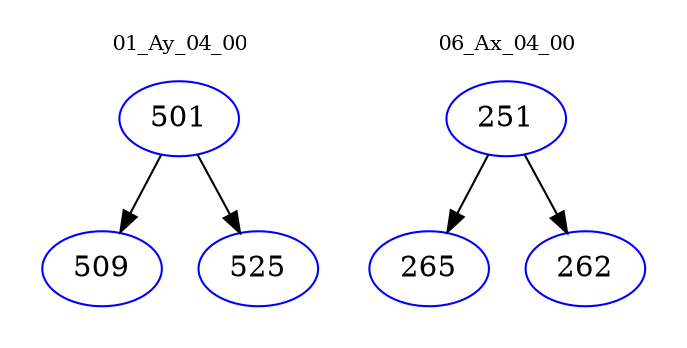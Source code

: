 digraph{
subgraph cluster_0 {
color = white
label = "01_Ay_04_00";
fontsize=10;
T0_501 [label="501", color="blue"]
T0_501 -> T0_509 [color="black"]
T0_509 [label="509", color="blue"]
T0_501 -> T0_525 [color="black"]
T0_525 [label="525", color="blue"]
}
subgraph cluster_1 {
color = white
label = "06_Ax_04_00";
fontsize=10;
T1_251 [label="251", color="blue"]
T1_251 -> T1_265 [color="black"]
T1_265 [label="265", color="blue"]
T1_251 -> T1_262 [color="black"]
T1_262 [label="262", color="blue"]
}
}
